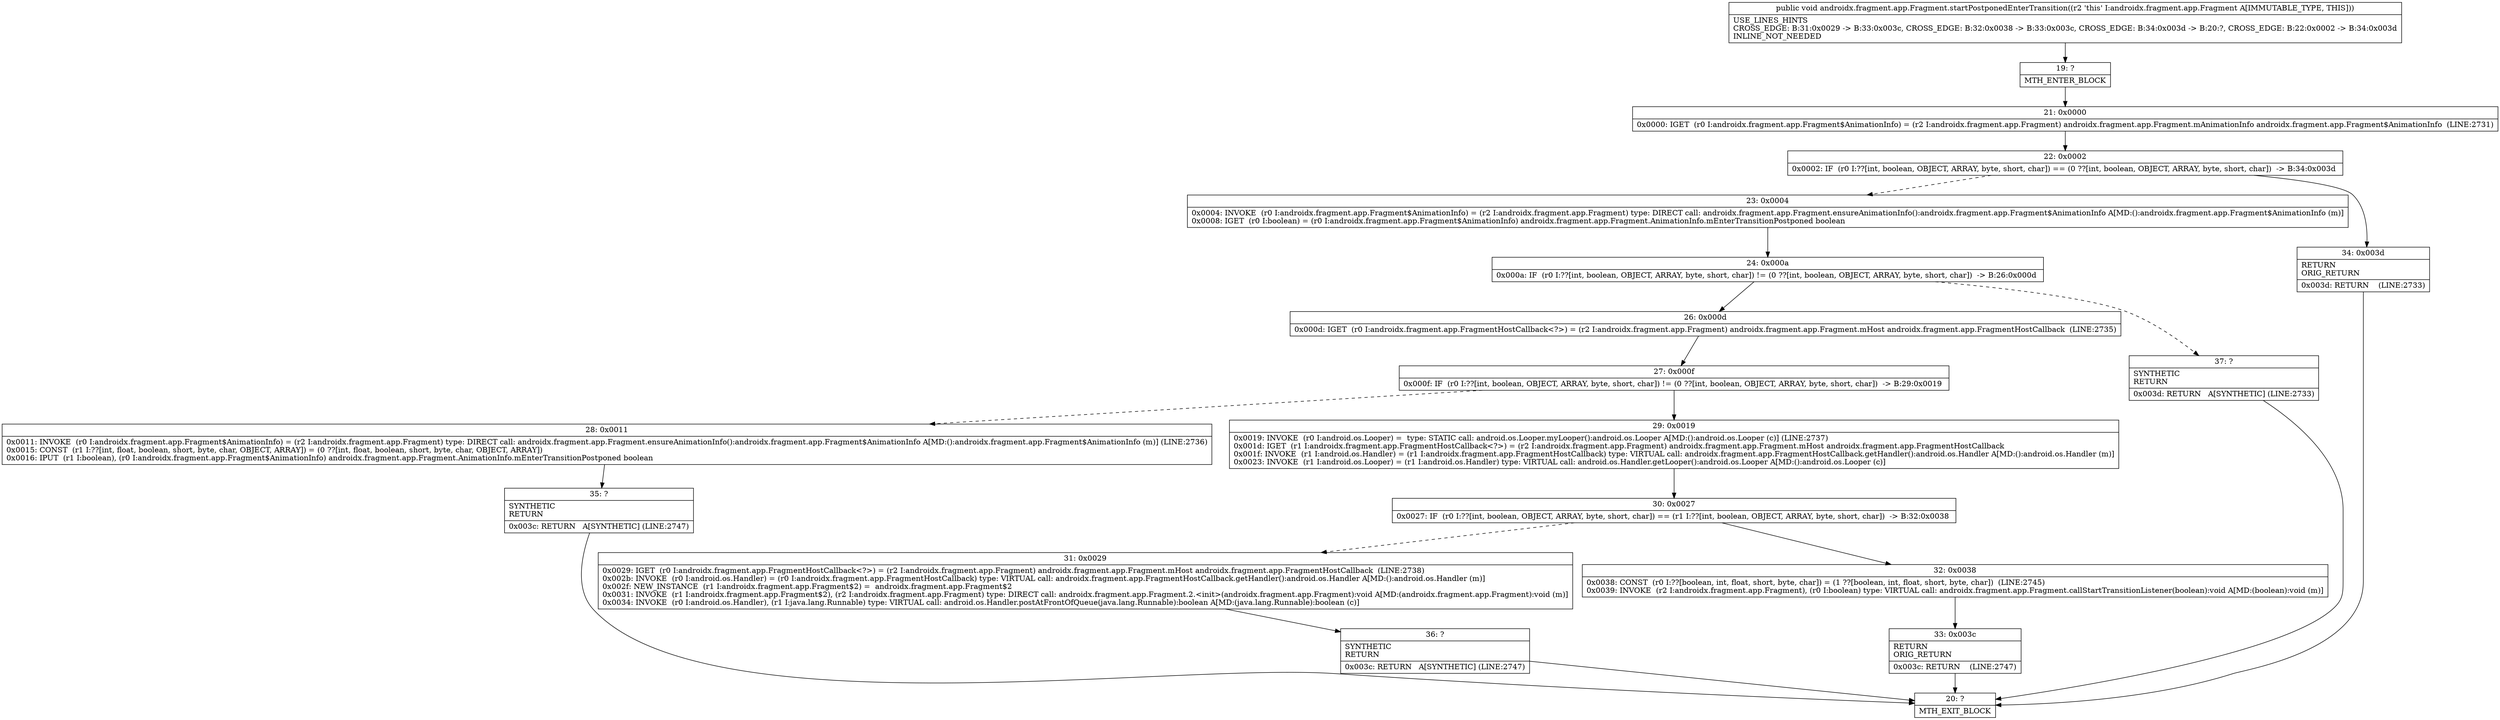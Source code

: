 digraph "CFG forandroidx.fragment.app.Fragment.startPostponedEnterTransition()V" {
Node_19 [shape=record,label="{19\:\ ?|MTH_ENTER_BLOCK\l}"];
Node_21 [shape=record,label="{21\:\ 0x0000|0x0000: IGET  (r0 I:androidx.fragment.app.Fragment$AnimationInfo) = (r2 I:androidx.fragment.app.Fragment) androidx.fragment.app.Fragment.mAnimationInfo androidx.fragment.app.Fragment$AnimationInfo  (LINE:2731)\l}"];
Node_22 [shape=record,label="{22\:\ 0x0002|0x0002: IF  (r0 I:??[int, boolean, OBJECT, ARRAY, byte, short, char]) == (0 ??[int, boolean, OBJECT, ARRAY, byte, short, char])  \-\> B:34:0x003d \l}"];
Node_23 [shape=record,label="{23\:\ 0x0004|0x0004: INVOKE  (r0 I:androidx.fragment.app.Fragment$AnimationInfo) = (r2 I:androidx.fragment.app.Fragment) type: DIRECT call: androidx.fragment.app.Fragment.ensureAnimationInfo():androidx.fragment.app.Fragment$AnimationInfo A[MD:():androidx.fragment.app.Fragment$AnimationInfo (m)]\l0x0008: IGET  (r0 I:boolean) = (r0 I:androidx.fragment.app.Fragment$AnimationInfo) androidx.fragment.app.Fragment.AnimationInfo.mEnterTransitionPostponed boolean \l}"];
Node_24 [shape=record,label="{24\:\ 0x000a|0x000a: IF  (r0 I:??[int, boolean, OBJECT, ARRAY, byte, short, char]) != (0 ??[int, boolean, OBJECT, ARRAY, byte, short, char])  \-\> B:26:0x000d \l}"];
Node_26 [shape=record,label="{26\:\ 0x000d|0x000d: IGET  (r0 I:androidx.fragment.app.FragmentHostCallback\<?\>) = (r2 I:androidx.fragment.app.Fragment) androidx.fragment.app.Fragment.mHost androidx.fragment.app.FragmentHostCallback  (LINE:2735)\l}"];
Node_27 [shape=record,label="{27\:\ 0x000f|0x000f: IF  (r0 I:??[int, boolean, OBJECT, ARRAY, byte, short, char]) != (0 ??[int, boolean, OBJECT, ARRAY, byte, short, char])  \-\> B:29:0x0019 \l}"];
Node_28 [shape=record,label="{28\:\ 0x0011|0x0011: INVOKE  (r0 I:androidx.fragment.app.Fragment$AnimationInfo) = (r2 I:androidx.fragment.app.Fragment) type: DIRECT call: androidx.fragment.app.Fragment.ensureAnimationInfo():androidx.fragment.app.Fragment$AnimationInfo A[MD:():androidx.fragment.app.Fragment$AnimationInfo (m)] (LINE:2736)\l0x0015: CONST  (r1 I:??[int, float, boolean, short, byte, char, OBJECT, ARRAY]) = (0 ??[int, float, boolean, short, byte, char, OBJECT, ARRAY]) \l0x0016: IPUT  (r1 I:boolean), (r0 I:androidx.fragment.app.Fragment$AnimationInfo) androidx.fragment.app.Fragment.AnimationInfo.mEnterTransitionPostponed boolean \l}"];
Node_35 [shape=record,label="{35\:\ ?|SYNTHETIC\lRETURN\l|0x003c: RETURN   A[SYNTHETIC] (LINE:2747)\l}"];
Node_20 [shape=record,label="{20\:\ ?|MTH_EXIT_BLOCK\l}"];
Node_29 [shape=record,label="{29\:\ 0x0019|0x0019: INVOKE  (r0 I:android.os.Looper) =  type: STATIC call: android.os.Looper.myLooper():android.os.Looper A[MD:():android.os.Looper (c)] (LINE:2737)\l0x001d: IGET  (r1 I:androidx.fragment.app.FragmentHostCallback\<?\>) = (r2 I:androidx.fragment.app.Fragment) androidx.fragment.app.Fragment.mHost androidx.fragment.app.FragmentHostCallback \l0x001f: INVOKE  (r1 I:android.os.Handler) = (r1 I:androidx.fragment.app.FragmentHostCallback) type: VIRTUAL call: androidx.fragment.app.FragmentHostCallback.getHandler():android.os.Handler A[MD:():android.os.Handler (m)]\l0x0023: INVOKE  (r1 I:android.os.Looper) = (r1 I:android.os.Handler) type: VIRTUAL call: android.os.Handler.getLooper():android.os.Looper A[MD:():android.os.Looper (c)]\l}"];
Node_30 [shape=record,label="{30\:\ 0x0027|0x0027: IF  (r0 I:??[int, boolean, OBJECT, ARRAY, byte, short, char]) == (r1 I:??[int, boolean, OBJECT, ARRAY, byte, short, char])  \-\> B:32:0x0038 \l}"];
Node_31 [shape=record,label="{31\:\ 0x0029|0x0029: IGET  (r0 I:androidx.fragment.app.FragmentHostCallback\<?\>) = (r2 I:androidx.fragment.app.Fragment) androidx.fragment.app.Fragment.mHost androidx.fragment.app.FragmentHostCallback  (LINE:2738)\l0x002b: INVOKE  (r0 I:android.os.Handler) = (r0 I:androidx.fragment.app.FragmentHostCallback) type: VIRTUAL call: androidx.fragment.app.FragmentHostCallback.getHandler():android.os.Handler A[MD:():android.os.Handler (m)]\l0x002f: NEW_INSTANCE  (r1 I:androidx.fragment.app.Fragment$2) =  androidx.fragment.app.Fragment$2 \l0x0031: INVOKE  (r1 I:androidx.fragment.app.Fragment$2), (r2 I:androidx.fragment.app.Fragment) type: DIRECT call: androidx.fragment.app.Fragment.2.\<init\>(androidx.fragment.app.Fragment):void A[MD:(androidx.fragment.app.Fragment):void (m)]\l0x0034: INVOKE  (r0 I:android.os.Handler), (r1 I:java.lang.Runnable) type: VIRTUAL call: android.os.Handler.postAtFrontOfQueue(java.lang.Runnable):boolean A[MD:(java.lang.Runnable):boolean (c)]\l}"];
Node_36 [shape=record,label="{36\:\ ?|SYNTHETIC\lRETURN\l|0x003c: RETURN   A[SYNTHETIC] (LINE:2747)\l}"];
Node_32 [shape=record,label="{32\:\ 0x0038|0x0038: CONST  (r0 I:??[boolean, int, float, short, byte, char]) = (1 ??[boolean, int, float, short, byte, char])  (LINE:2745)\l0x0039: INVOKE  (r2 I:androidx.fragment.app.Fragment), (r0 I:boolean) type: VIRTUAL call: androidx.fragment.app.Fragment.callStartTransitionListener(boolean):void A[MD:(boolean):void (m)]\l}"];
Node_33 [shape=record,label="{33\:\ 0x003c|RETURN\lORIG_RETURN\l|0x003c: RETURN    (LINE:2747)\l}"];
Node_37 [shape=record,label="{37\:\ ?|SYNTHETIC\lRETURN\l|0x003d: RETURN   A[SYNTHETIC] (LINE:2733)\l}"];
Node_34 [shape=record,label="{34\:\ 0x003d|RETURN\lORIG_RETURN\l|0x003d: RETURN    (LINE:2733)\l}"];
MethodNode[shape=record,label="{public void androidx.fragment.app.Fragment.startPostponedEnterTransition((r2 'this' I:androidx.fragment.app.Fragment A[IMMUTABLE_TYPE, THIS]))  | USE_LINES_HINTS\lCROSS_EDGE: B:31:0x0029 \-\> B:33:0x003c, CROSS_EDGE: B:32:0x0038 \-\> B:33:0x003c, CROSS_EDGE: B:34:0x003d \-\> B:20:?, CROSS_EDGE: B:22:0x0002 \-\> B:34:0x003d\lINLINE_NOT_NEEDED\l}"];
MethodNode -> Node_19;Node_19 -> Node_21;
Node_21 -> Node_22;
Node_22 -> Node_23[style=dashed];
Node_22 -> Node_34;
Node_23 -> Node_24;
Node_24 -> Node_26;
Node_24 -> Node_37[style=dashed];
Node_26 -> Node_27;
Node_27 -> Node_28[style=dashed];
Node_27 -> Node_29;
Node_28 -> Node_35;
Node_35 -> Node_20;
Node_29 -> Node_30;
Node_30 -> Node_31[style=dashed];
Node_30 -> Node_32;
Node_31 -> Node_36;
Node_36 -> Node_20;
Node_32 -> Node_33;
Node_33 -> Node_20;
Node_37 -> Node_20;
Node_34 -> Node_20;
}

